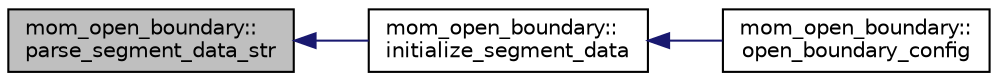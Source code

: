 digraph "mom_open_boundary::parse_segment_data_str"
{
 // INTERACTIVE_SVG=YES
  edge [fontname="Helvetica",fontsize="10",labelfontname="Helvetica",labelfontsize="10"];
  node [fontname="Helvetica",fontsize="10",shape=record];
  rankdir="LR";
  Node80 [label="mom_open_boundary::\lparse_segment_data_str",height=0.2,width=0.4,color="black", fillcolor="grey75", style="filled", fontcolor="black"];
  Node80 -> Node81 [dir="back",color="midnightblue",fontsize="10",style="solid",fontname="Helvetica"];
  Node81 [label="mom_open_boundary::\linitialize_segment_data",height=0.2,width=0.4,color="black", fillcolor="white", style="filled",URL="$namespacemom__open__boundary.html#adb17aba34a8aaceb524910d2e1196a0c"];
  Node81 -> Node82 [dir="back",color="midnightblue",fontsize="10",style="solid",fontname="Helvetica"];
  Node82 [label="mom_open_boundary::\lopen_boundary_config",height=0.2,width=0.4,color="black", fillcolor="white", style="filled",URL="$namespacemom__open__boundary.html#a0d3f0ce359b2852f00092f7fef88cd5f",tooltip="Enables OBC module and reads configuration parameters This routine is called from MOM_initialize_fixe..."];
}
